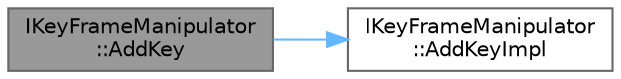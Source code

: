 digraph "IKeyFrameManipulator::AddKey"
{
 // INTERACTIVE_SVG=YES
 // LATEX_PDF_SIZE
  bgcolor="transparent";
  edge [fontname=Helvetica,fontsize=10,labelfontname=Helvetica,labelfontsize=10];
  node [fontname=Helvetica,fontsize=10,shape=box,height=0.2,width=0.4];
  rankdir="LR";
  Node1 [id="Node000001",label="IKeyFrameManipulator\l::AddKey",height=0.2,width=0.4,color="gray40", fillcolor="grey60", style="filled", fontcolor="black",tooltip="Add a new key time to the data structure."];
  Node1 -> Node2 [id="edge1_Node000001_Node000002",color="steelblue1",style="solid",tooltip=" "];
  Node2 [id="Node000002",label="IKeyFrameManipulator\l::AddKeyImpl",height=0.2,width=0.4,color="grey40", fillcolor="white", style="filled",URL="$d8/dcc/classIKeyFrameManipulator.html#a62336b3cc5100b1f4837691a88af47b0",tooltip="Add a new key time to the data structure."];
}

